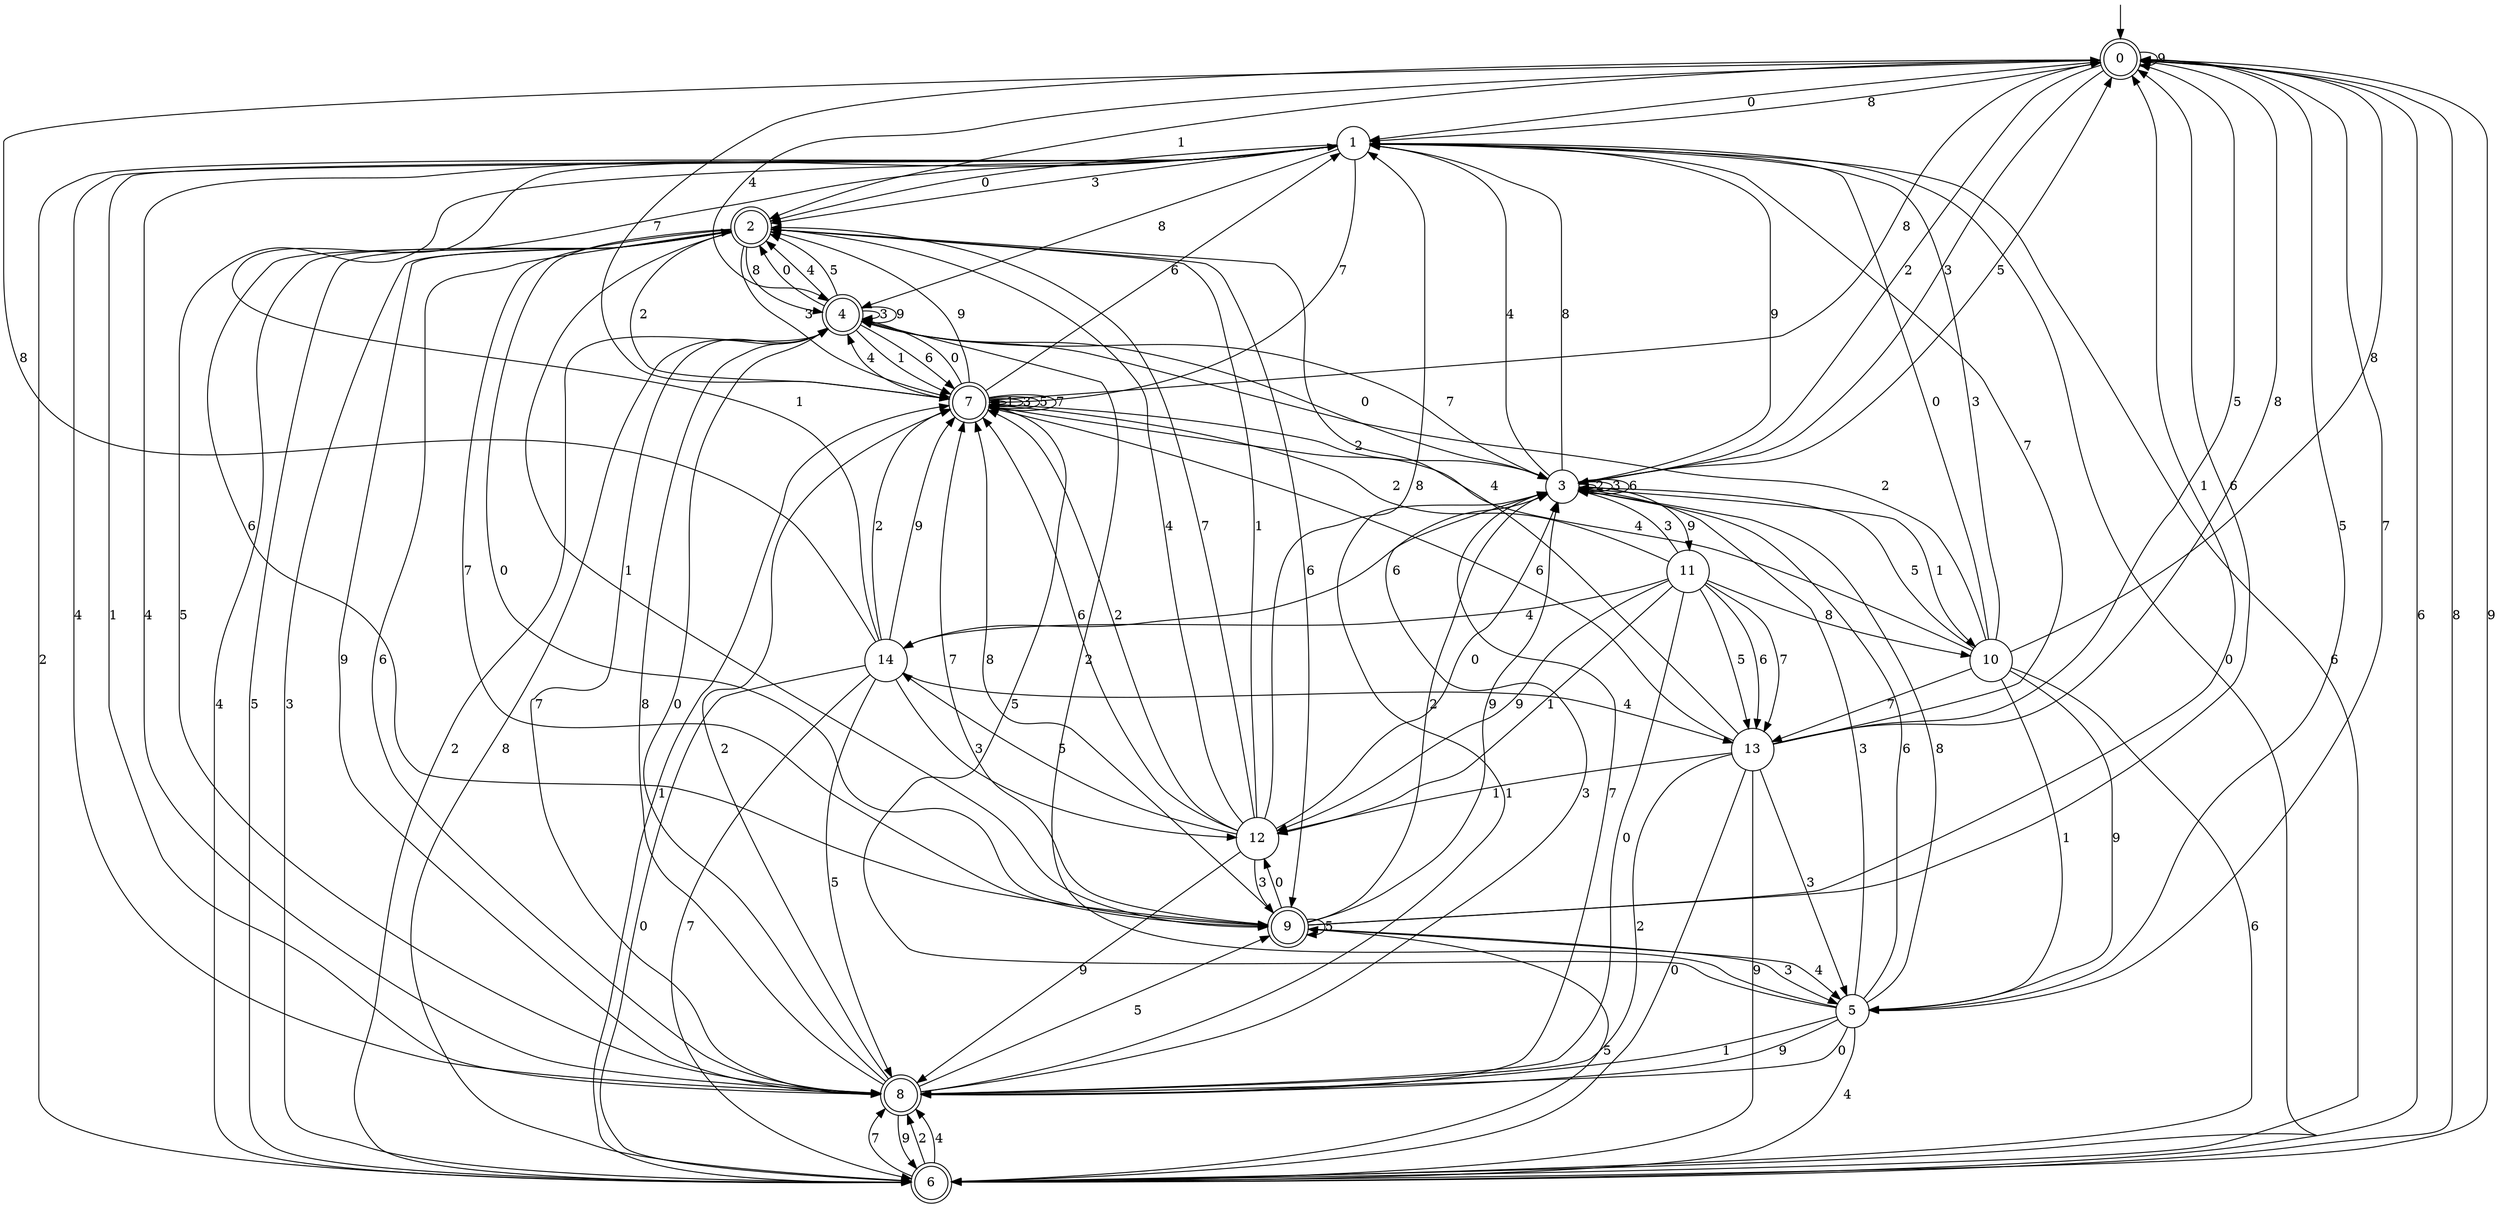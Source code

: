 digraph g {

	s0 [shape="doublecircle" label="0"];
	s1 [shape="circle" label="1"];
	s2 [shape="doublecircle" label="2"];
	s3 [shape="circle" label="3"];
	s4 [shape="doublecircle" label="4"];
	s5 [shape="circle" label="5"];
	s6 [shape="doublecircle" label="6"];
	s7 [shape="doublecircle" label="7"];
	s8 [shape="doublecircle" label="8"];
	s9 [shape="doublecircle" label="9"];
	s10 [shape="circle" label="10"];
	s11 [shape="circle" label="11"];
	s12 [shape="circle" label="12"];
	s13 [shape="circle" label="13"];
	s14 [shape="circle" label="14"];
	s0 -> s1 [label="0"];
	s0 -> s2 [label="1"];
	s0 -> s3 [label="2"];
	s0 -> s3 [label="3"];
	s0 -> s4 [label="4"];
	s0 -> s5 [label="5"];
	s0 -> s6 [label="6"];
	s0 -> s7 [label="7"];
	s0 -> s1 [label="8"];
	s0 -> s0 [label="9"];
	s1 -> s2 [label="0"];
	s1 -> s8 [label="1"];
	s1 -> s6 [label="2"];
	s1 -> s2 [label="3"];
	s1 -> s8 [label="4"];
	s1 -> s8 [label="5"];
	s1 -> s9 [label="6"];
	s1 -> s7 [label="7"];
	s1 -> s4 [label="8"];
	s1 -> s3 [label="9"];
	s2 -> s9 [label="0"];
	s2 -> s9 [label="1"];
	s2 -> s7 [label="2"];
	s2 -> s7 [label="3"];
	s2 -> s6 [label="4"];
	s2 -> s6 [label="5"];
	s2 -> s9 [label="6"];
	s2 -> s9 [label="7"];
	s2 -> s4 [label="8"];
	s2 -> s8 [label="9"];
	s3 -> s4 [label="0"];
	s3 -> s10 [label="1"];
	s3 -> s3 [label="2"];
	s3 -> s3 [label="3"];
	s3 -> s1 [label="4"];
	s3 -> s0 [label="5"];
	s3 -> s3 [label="6"];
	s3 -> s8 [label="7"];
	s3 -> s1 [label="8"];
	s3 -> s11 [label="9"];
	s4 -> s2 [label="0"];
	s4 -> s7 [label="1"];
	s4 -> s6 [label="2"];
	s4 -> s4 [label="3"];
	s4 -> s2 [label="4"];
	s4 -> s2 [label="5"];
	s4 -> s7 [label="6"];
	s4 -> s3 [label="7"];
	s4 -> s6 [label="8"];
	s4 -> s4 [label="9"];
	s5 -> s8 [label="0"];
	s5 -> s8 [label="1"];
	s5 -> s4 [label="2"];
	s5 -> s3 [label="3"];
	s5 -> s6 [label="4"];
	s5 -> s7 [label="5"];
	s5 -> s3 [label="6"];
	s5 -> s0 [label="7"];
	s5 -> s3 [label="8"];
	s5 -> s8 [label="9"];
	s6 -> s1 [label="0"];
	s6 -> s7 [label="1"];
	s6 -> s8 [label="2"];
	s6 -> s2 [label="3"];
	s6 -> s8 [label="4"];
	s6 -> s9 [label="5"];
	s6 -> s1 [label="6"];
	s6 -> s8 [label="7"];
	s6 -> s0 [label="8"];
	s6 -> s0 [label="9"];
	s7 -> s4 [label="0"];
	s7 -> s7 [label="1"];
	s7 -> s3 [label="2"];
	s7 -> s7 [label="3"];
	s7 -> s4 [label="4"];
	s7 -> s7 [label="5"];
	s7 -> s1 [label="6"];
	s7 -> s7 [label="7"];
	s7 -> s0 [label="8"];
	s7 -> s2 [label="9"];
	s8 -> s4 [label="0"];
	s8 -> s3 [label="1"];
	s8 -> s7 [label="2"];
	s8 -> s3 [label="3"];
	s8 -> s1 [label="4"];
	s8 -> s9 [label="5"];
	s8 -> s2 [label="6"];
	s8 -> s4 [label="7"];
	s8 -> s4 [label="8"];
	s8 -> s6 [label="9"];
	s9 -> s12 [label="0"];
	s9 -> s0 [label="1"];
	s9 -> s3 [label="2"];
	s9 -> s5 [label="3"];
	s9 -> s5 [label="4"];
	s9 -> s9 [label="5"];
	s9 -> s0 [label="6"];
	s9 -> s7 [label="7"];
	s9 -> s7 [label="8"];
	s9 -> s3 [label="9"];
	s10 -> s1 [label="0"];
	s10 -> s5 [label="1"];
	s10 -> s4 [label="2"];
	s10 -> s1 [label="3"];
	s10 -> s7 [label="4"];
	s10 -> s3 [label="5"];
	s10 -> s6 [label="6"];
	s10 -> s13 [label="7"];
	s10 -> s0 [label="8"];
	s10 -> s5 [label="9"];
	s11 -> s8 [label="0"];
	s11 -> s12 [label="1"];
	s11 -> s7 [label="2"];
	s11 -> s3 [label="3"];
	s11 -> s14 [label="4"];
	s11 -> s13 [label="5"];
	s11 -> s13 [label="6"];
	s11 -> s13 [label="7"];
	s11 -> s10 [label="8"];
	s11 -> s12 [label="9"];
	s12 -> s3 [label="0"];
	s12 -> s2 [label="1"];
	s12 -> s7 [label="2"];
	s12 -> s9 [label="3"];
	s12 -> s2 [label="4"];
	s12 -> s14 [label="5"];
	s12 -> s7 [label="6"];
	s12 -> s2 [label="7"];
	s12 -> s1 [label="8"];
	s12 -> s8 [label="9"];
	s13 -> s6 [label="0"];
	s13 -> s12 [label="1"];
	s13 -> s8 [label="2"];
	s13 -> s5 [label="3"];
	s13 -> s2 [label="4"];
	s13 -> s0 [label="5"];
	s13 -> s7 [label="6"];
	s13 -> s1 [label="7"];
	s13 -> s0 [label="8"];
	s13 -> s6 [label="9"];
	s14 -> s6 [label="0"];
	s14 -> s1 [label="1"];
	s14 -> s7 [label="2"];
	s14 -> s12 [label="3"];
	s14 -> s13 [label="4"];
	s14 -> s8 [label="5"];
	s14 -> s3 [label="6"];
	s14 -> s6 [label="7"];
	s14 -> s0 [label="8"];
	s14 -> s7 [label="9"];

__start0 [label="" shape="none" width="0" height="0"];
__start0 -> s0;

}
